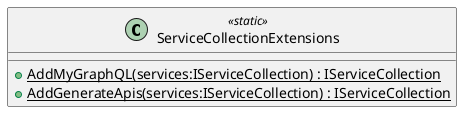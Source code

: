 @startuml
class ServiceCollectionExtensions <<static>> {
    + {static} AddMyGraphQL(services:IServiceCollection) : IServiceCollection
    + {static} AddGenerateApis(services:IServiceCollection) : IServiceCollection
}
@enduml
